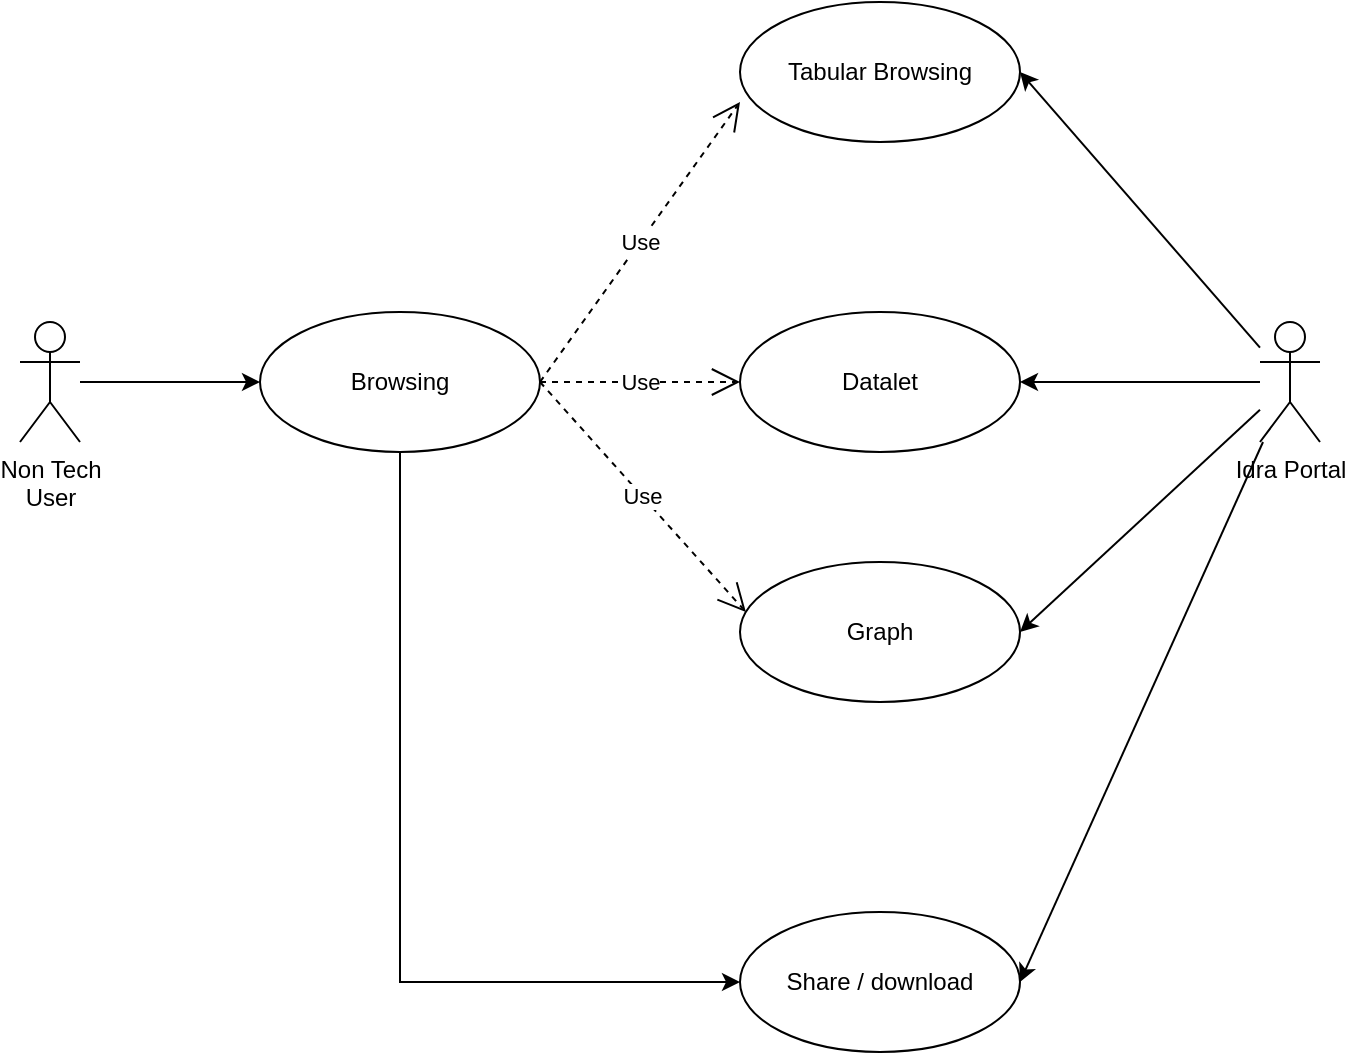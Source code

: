 <mxfile version="20.6.0" type="github">
  <diagram id="d5wyS1ef0221cU0D_tvc" name="Pagina-1">
    <mxGraphModel dx="1182" dy="722" grid="1" gridSize="10" guides="1" tooltips="1" connect="1" arrows="1" fold="1" page="1" pageScale="1" pageWidth="827" pageHeight="1169" math="0" shadow="0">
      <root>
        <mxCell id="0" />
        <mxCell id="1" parent="0" />
        <mxCell id="W6PwVB8RjXh48Aur9JLG-3" value="" style="edgeStyle=orthogonalEdgeStyle;rounded=0;orthogonalLoop=1;jettySize=auto;html=1;" parent="1" source="W6PwVB8RjXh48Aur9JLG-1" target="W6PwVB8RjXh48Aur9JLG-2" edge="1">
          <mxGeometry relative="1" as="geometry" />
        </mxCell>
        <mxCell id="W6PwVB8RjXh48Aur9JLG-1" value="&lt;div&gt;Non Tech &lt;br&gt;&lt;/div&gt;&lt;div&gt;User&lt;/div&gt;" style="shape=umlActor;verticalLabelPosition=bottom;verticalAlign=top;html=1;" parent="1" vertex="1">
          <mxGeometry x="120" y="290" width="30" height="60" as="geometry" />
        </mxCell>
        <mxCell id="W6PwVB8RjXh48Aur9JLG-15" style="edgeStyle=orthogonalEdgeStyle;rounded=0;orthogonalLoop=1;jettySize=auto;html=1;" parent="1" source="W6PwVB8RjXh48Aur9JLG-2" target="W6PwVB8RjXh48Aur9JLG-14" edge="1">
          <mxGeometry relative="1" as="geometry">
            <Array as="points">
              <mxPoint x="310" y="620" />
            </Array>
          </mxGeometry>
        </mxCell>
        <mxCell id="W6PwVB8RjXh48Aur9JLG-2" value="&lt;div&gt;Browsing&lt;/div&gt;" style="ellipse;whiteSpace=wrap;html=1;" parent="1" vertex="1">
          <mxGeometry x="240" y="285" width="140" height="70" as="geometry" />
        </mxCell>
        <mxCell id="W6PwVB8RjXh48Aur9JLG-4" value="&lt;div&gt;Graph&lt;/div&gt;" style="ellipse;whiteSpace=wrap;html=1;" parent="1" vertex="1">
          <mxGeometry x="480" y="410" width="140" height="70" as="geometry" />
        </mxCell>
        <mxCell id="W6PwVB8RjXh48Aur9JLG-5" value="&lt;div&gt;Datalet&lt;/div&gt;" style="ellipse;whiteSpace=wrap;html=1;" parent="1" vertex="1">
          <mxGeometry x="480" y="285" width="140" height="70" as="geometry" />
        </mxCell>
        <mxCell id="W6PwVB8RjXh48Aur9JLG-6" value="Tabular Browsing" style="ellipse;whiteSpace=wrap;html=1;" parent="1" vertex="1">
          <mxGeometry x="480" y="130" width="140" height="70" as="geometry" />
        </mxCell>
        <mxCell id="W6PwVB8RjXh48Aur9JLG-7" value="Use" style="endArrow=open;endSize=12;dashed=1;html=1;rounded=0;exitX=1;exitY=0.5;exitDx=0;exitDy=0;" parent="1" source="W6PwVB8RjXh48Aur9JLG-2" target="W6PwVB8RjXh48Aur9JLG-5" edge="1">
          <mxGeometry width="160" relative="1" as="geometry">
            <mxPoint x="377" y="320" as="sourcePoint" />
            <mxPoint x="474.06" y="322" as="targetPoint" />
          </mxGeometry>
        </mxCell>
        <mxCell id="W6PwVB8RjXh48Aur9JLG-8" value="Use" style="endArrow=open;endSize=12;dashed=1;html=1;rounded=0;exitX=1;exitY=0.5;exitDx=0;exitDy=0;entryX=0.021;entryY=0.357;entryDx=0;entryDy=0;entryPerimeter=0;" parent="1" source="W6PwVB8RjXh48Aur9JLG-2" target="W6PwVB8RjXh48Aur9JLG-4" edge="1">
          <mxGeometry width="160" relative="1" as="geometry">
            <mxPoint x="390" y="330" as="sourcePoint" />
            <mxPoint x="490.121" y="327.055" as="targetPoint" />
          </mxGeometry>
        </mxCell>
        <mxCell id="W6PwVB8RjXh48Aur9JLG-9" value="Use" style="endArrow=open;endSize=12;dashed=1;html=1;rounded=0;entryX=0;entryY=0.714;entryDx=0;entryDy=0;entryPerimeter=0;" parent="1" target="W6PwVB8RjXh48Aur9JLG-6" edge="1">
          <mxGeometry width="160" relative="1" as="geometry">
            <mxPoint x="380" y="320" as="sourcePoint" />
            <mxPoint x="500.121" y="337.055" as="targetPoint" />
          </mxGeometry>
        </mxCell>
        <mxCell id="W6PwVB8RjXh48Aur9JLG-11" style="rounded=0;orthogonalLoop=1;jettySize=auto;html=1;entryX=1;entryY=0.5;entryDx=0;entryDy=0;" parent="1" source="W6PwVB8RjXh48Aur9JLG-10" target="W6PwVB8RjXh48Aur9JLG-6" edge="1">
          <mxGeometry relative="1" as="geometry" />
        </mxCell>
        <mxCell id="W6PwVB8RjXh48Aur9JLG-12" style="rounded=0;orthogonalLoop=1;jettySize=auto;html=1;entryX=1;entryY=0.5;entryDx=0;entryDy=0;" parent="1" source="W6PwVB8RjXh48Aur9JLG-10" target="W6PwVB8RjXh48Aur9JLG-4" edge="1">
          <mxGeometry relative="1" as="geometry" />
        </mxCell>
        <mxCell id="W6PwVB8RjXh48Aur9JLG-13" style="rounded=0;orthogonalLoop=1;jettySize=auto;html=1;" parent="1" source="W6PwVB8RjXh48Aur9JLG-10" target="W6PwVB8RjXh48Aur9JLG-5" edge="1">
          <mxGeometry relative="1" as="geometry" />
        </mxCell>
        <mxCell id="Ri91_jj3D8ZOYMj0DCEo-1" style="rounded=0;orthogonalLoop=1;jettySize=auto;html=1;entryX=1;entryY=0.5;entryDx=0;entryDy=0;" edge="1" parent="1" source="W6PwVB8RjXh48Aur9JLG-10" target="W6PwVB8RjXh48Aur9JLG-14">
          <mxGeometry relative="1" as="geometry" />
        </mxCell>
        <mxCell id="W6PwVB8RjXh48Aur9JLG-10" value="Idra Portal" style="shape=umlActor;verticalLabelPosition=bottom;verticalAlign=top;html=1;" parent="1" vertex="1">
          <mxGeometry x="740" y="290" width="30" height="60" as="geometry" />
        </mxCell>
        <mxCell id="W6PwVB8RjXh48Aur9JLG-14" value="Share / download" style="ellipse;whiteSpace=wrap;html=1;" parent="1" vertex="1">
          <mxGeometry x="480" y="585" width="140" height="70" as="geometry" />
        </mxCell>
      </root>
    </mxGraphModel>
  </diagram>
</mxfile>

